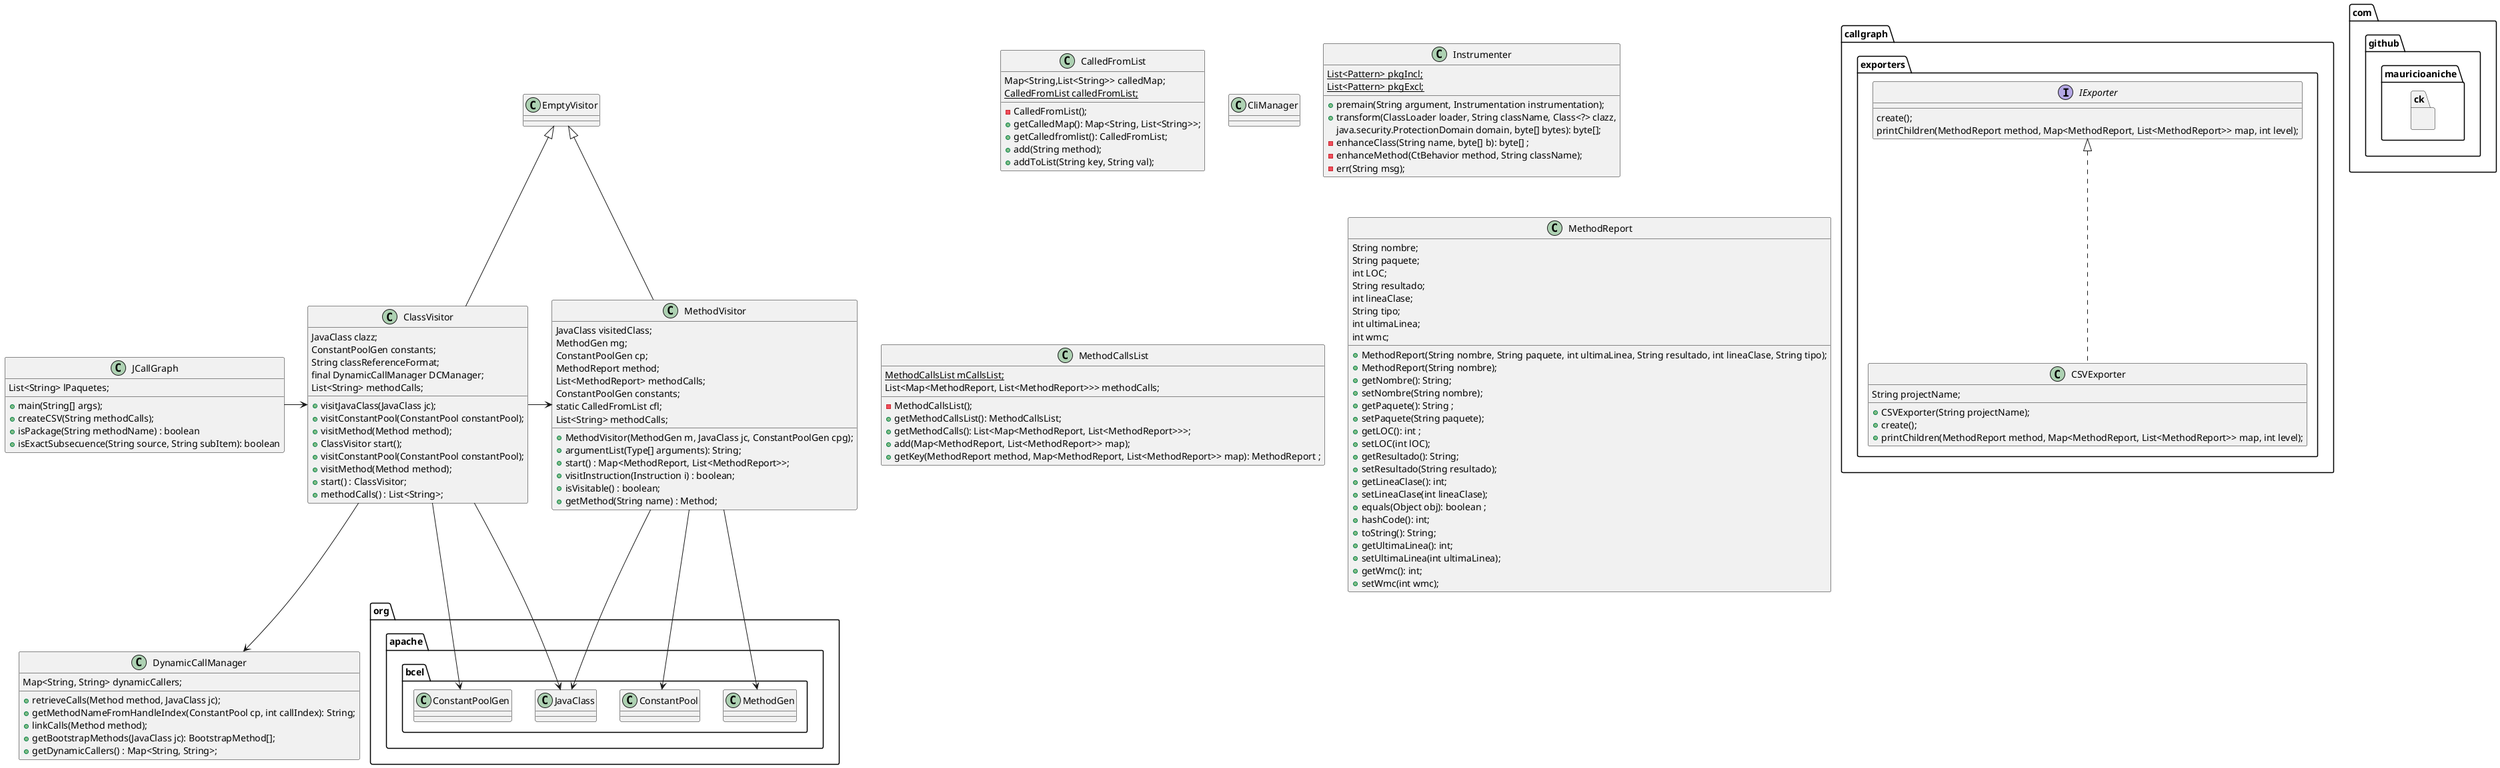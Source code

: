 @startuml components

class CalledFromList {
    Map<String,List<String>> calledMap;
    {static} CalledFromList calledFromList;
    -CalledFromList();
    +getCalledMap(): Map<String, List<String>>;
    +getCalledfromlist(): CalledFromList;
    +add(String method);
    +addToList(String key, String val);
}

class ClassVisitor{
    JavaClass clazz;
    ConstantPoolGen constants;
    String classReferenceFormat;
    final DynamicCallManager DCManager;
    List<String> methodCalls;
    +visitJavaClass(JavaClass jc);
    +visitConstantPool(ConstantPool constantPool); 
    +visitMethod(Method method);
    +ClassVisitor start();
    +visitConstantPool(ConstantPool constantPool);
    +visitMethod(Method method);
    +start() : ClassVisitor;
    +methodCalls() : List<String>;
}

class CliManager {

}

class DynamicCallManager {
    Map<String, String> dynamicCallers;
    +retrieveCalls(Method method, JavaClass jc);
    +getMethodNameFromHandleIndex(ConstantPool cp, int callIndex): String;
    +linkCalls(Method method);
    +getBootstrapMethods(JavaClass jc): BootstrapMethod[];
    +getDynamicCallers() : Map<String, String>;
}

class Instrumenter {
    {static} List<Pattern> pkgIncl;
    {static} List<Pattern> pkgExcl;
    +premain(String argument, Instrumentation instrumentation);
    +transform(ClassLoader loader, String className, Class<?> clazz,
            java.security.ProtectionDomain domain, byte[] bytes): byte[];
    -enhanceClass(String name, byte[] b): byte[] ;
    -enhanceMethod(CtBehavior method, String className);
    -err(String msg);
}

class JCallGraph {
    List<String> lPaquetes;
    +main(String[] args);
    +createCSV(String methodCalls);
    +isPackage(String methodName) : boolean
    +isExactSubsecuence(String source, String subItem): boolean
}

class MethodCallsList {
    {static} MethodCallsList mCallsList;
    List<Map<MethodReport, List<MethodReport>>> methodCalls;
    -MethodCallsList();
    +getMethodCallsList(): MethodCallsList;
    +getMethodCalls(): List<Map<MethodReport, List<MethodReport>>>;
    +add(Map<MethodReport, List<MethodReport>> map);
    +getKey(MethodReport method, Map<MethodReport, List<MethodReport>> map): MethodReport ;
}

class MethodReport {
    String nombre;
    String paquete;
    int LOC;
    String resultado;
    int lineaClase;
    String tipo;
    int ultimaLinea;
    int wmc;
    +MethodReport(String nombre, String paquete, int ultimaLinea, String resultado, int lineaClase, String tipo);
    +MethodReport(String nombre);
    +getNombre(): String;
    +setNombre(String nombre);
    +getPaquete(): String ;
    +setPaquete(String paquete);
    +getLOC(): int ;
    +setLOC(int lOC);
    +getResultado(): String;
    +setResultado(String resultado);
    +getLineaClase(): int;
    +setLineaClase(int lineaClase);
    +equals(Object obj): boolean ;
    +hashCode(): int;
    +toString(): String;
    +getUltimaLinea(): int;
    +setUltimaLinea(int ultimaLinea);
    +getWmc(): int;
    +setWmc(int wmc);
}

class MethodVisitor {
    JavaClass visitedClass;
    MethodGen mg; 
    ConstantPoolGen cp;
    MethodReport method;
    List<MethodReport> methodCalls;
    ConstantPoolGen constants;
    static CalledFromList cfl;
    List<String> methodCalls;
    +MethodVisitor(MethodGen m, JavaClass jc, ConstantPoolGen cpg);
    +argumentList(Type[] arguments): String;
    +start() : Map<MethodReport, List<MethodReport>>;
    +visitInstruction(Instruction i) : boolean;
    +isVisitable() : boolean;
    +getMethod(String name) : Method;
}

package callgraph.exporters {

    interface IExporter {
        create();
        printChildren(MethodReport method, Map<MethodReport, List<MethodReport>> map, int level);
    }

    class CSVExporter implements IExporter {
        String projectName;
        +CSVExporter(String projectName);
        +create();
        +printChildren(MethodReport method, Map<MethodReport, List<MethodReport>> map, int level);
    }
}

package com.github.mauricioaniche.ck {

}

package org.apache.bcel {
    class JavaClass {
    }

    class ConstantPoolGen {
    }

    class MethodGen {
    }

    class ConstantPool {
    }
}

MethodVisitor -up-|> EmptyVisitor
ClassVisitor -up-|> EmptyVisitor

JCallGraph -right-> ClassVisitor
ClassVisitor -down-> JavaClass
ClassVisitor -down-> ConstantPoolGen
ClassVisitor -down-> DynamicCallManager
ClassVisitor -right-> MethodVisitor
MethodVisitor -down-> JavaClass
MethodVisitor -down-> ConstantPool
MethodVisitor -down-> MethodGen
@enduml
